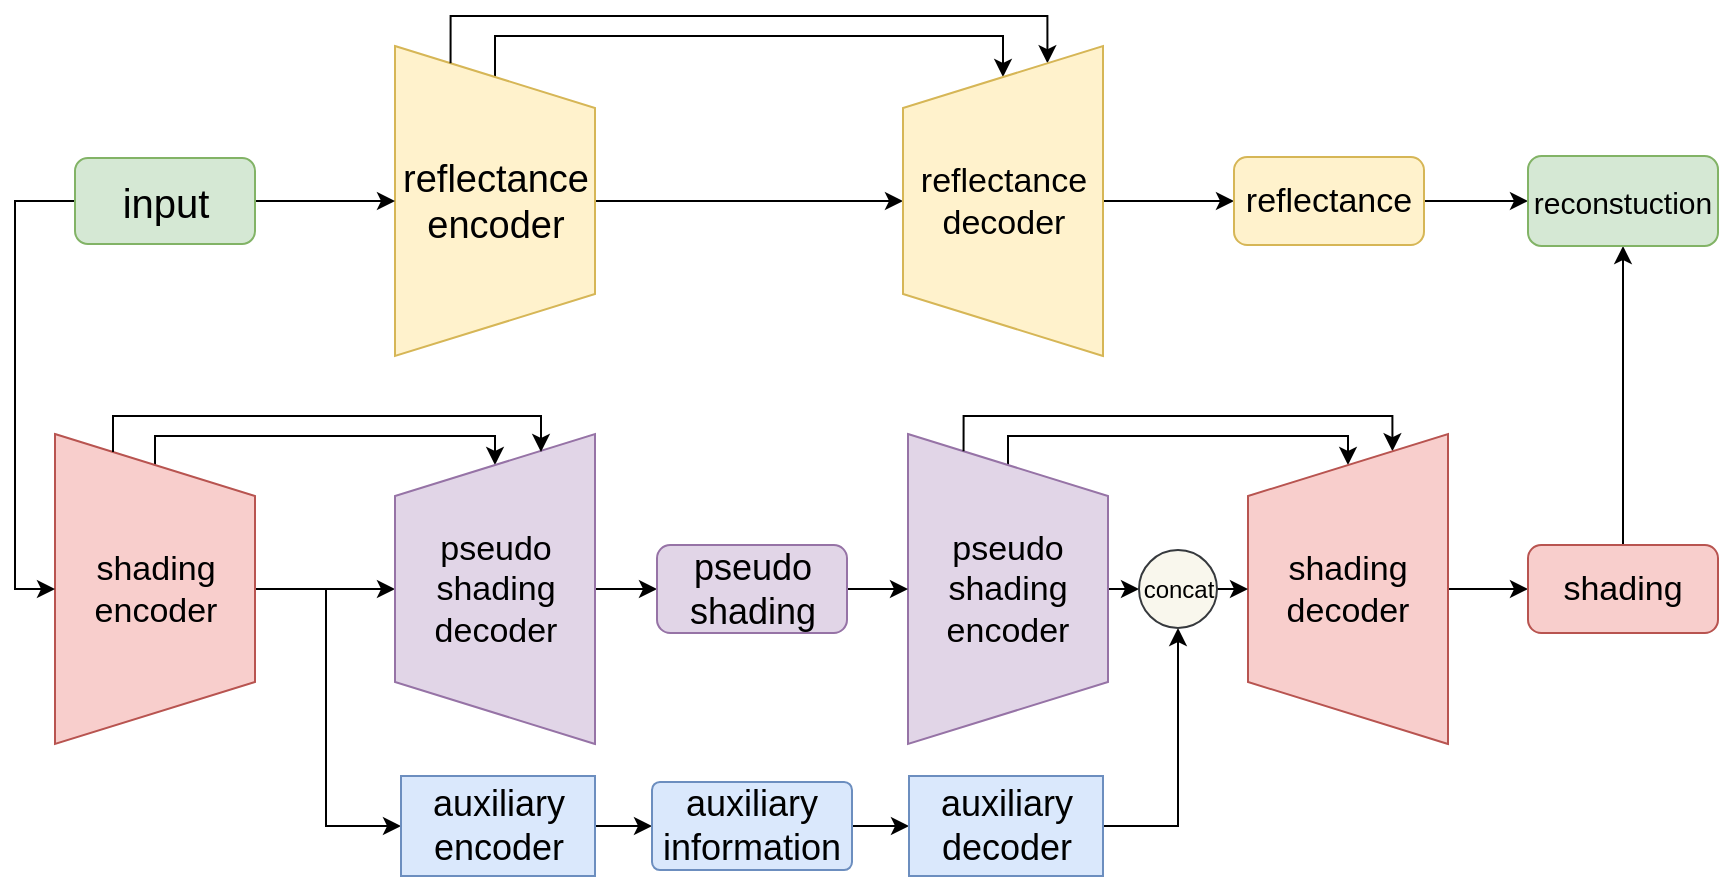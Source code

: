 <mxfile version="10.9.8" type="github"><diagram id="Y-kMSOKjW8Po2TOWRjTv" name="Page-1"><mxGraphModel dx="1117" dy="621" grid="1" gridSize="10" guides="1" tooltips="1" connect="1" arrows="1" fold="1" page="1" pageScale="1" pageWidth="827" pageHeight="1169" math="0" shadow="0"><root><mxCell id="0"/><mxCell id="1" parent="0"/><mxCell id="Raz9EJKGNdeqzdveHmFa-4" style="edgeStyle=orthogonalEdgeStyle;rounded=0;orthogonalLoop=1;jettySize=auto;html=1;exitX=0.5;exitY=0;exitDx=0;exitDy=0;entryX=0.5;entryY=0;entryDx=0;entryDy=0;" parent="1" source="Raz9EJKGNdeqzdveHmFa-2" target="Raz9EJKGNdeqzdveHmFa-3" edge="1"><mxGeometry relative="1" as="geometry"/></mxCell><mxCell id="N_RV5JD7PrWw9uy53bvZ-60" style="edgeStyle=orthogonalEdgeStyle;rounded=0;orthogonalLoop=1;jettySize=auto;html=1;exitX=0;exitY=0.5;exitDx=0;exitDy=0;entryX=1;entryY=0.5;entryDx=0;entryDy=0;strokeColor=#000000;fontColor=#FF3399;" edge="1" parent="1" source="Raz9EJKGNdeqzdveHmFa-2" target="Raz9EJKGNdeqzdveHmFa-3"><mxGeometry relative="1" as="geometry"><Array as="points"><mxPoint x="251" y="230"/><mxPoint x="505" y="230"/></Array></mxGeometry></mxCell><mxCell id="Raz9EJKGNdeqzdveHmFa-2" value="&lt;font style=&quot;font-size: 19px&quot;&gt;reflectance&lt;br&gt;encoder&lt;/font&gt;" style="shape=trapezoid;perimeter=trapezoidPerimeter;whiteSpace=wrap;html=1;rotation=0;direction=south;fillColor=#fff2cc;strokeColor=#d6b656;" parent="1" vertex="1"><mxGeometry x="200.5" y="235" width="100" height="155" as="geometry"/></mxCell><mxCell id="Raz9EJKGNdeqzdveHmFa-19" style="edgeStyle=orthogonalEdgeStyle;rounded=0;orthogonalLoop=1;jettySize=auto;html=1;exitX=0.5;exitY=1;exitDx=0;exitDy=0;entryX=0;entryY=0.5;entryDx=0;entryDy=0;" parent="1" source="Raz9EJKGNdeqzdveHmFa-3" target="Raz9EJKGNdeqzdveHmFa-17" edge="1"><mxGeometry relative="1" as="geometry"/></mxCell><mxCell id="N_RV5JD7PrWw9uy53bvZ-64" style="edgeStyle=orthogonalEdgeStyle;rounded=0;orthogonalLoop=1;jettySize=auto;html=1;exitX=0;exitY=0.75;exitDx=0;exitDy=0;entryX=1;entryY=0.75;entryDx=0;entryDy=0;strokeColor=#000000;fontColor=#FF3399;" edge="1" parent="1" source="Raz9EJKGNdeqzdveHmFa-2" target="Raz9EJKGNdeqzdveHmFa-3"><mxGeometry relative="1" as="geometry"><Array as="points"><mxPoint x="229" y="220"/><mxPoint x="527" y="220"/></Array></mxGeometry></mxCell><mxCell id="Raz9EJKGNdeqzdveHmFa-3" value="&lt;font style=&quot;font-size: 17px&quot;&gt;reflectance&lt;br&gt;decoder&lt;/font&gt;" style="shape=trapezoid;perimeter=trapezoidPerimeter;whiteSpace=wrap;html=1;rotation=0;direction=north;fillColor=#fff2cc;strokeColor=#d6b656;" parent="1" vertex="1"><mxGeometry x="454.5" y="235" width="100" height="155" as="geometry"/></mxCell><mxCell id="Raz9EJKGNdeqzdveHmFa-7" style="edgeStyle=orthogonalEdgeStyle;rounded=0;orthogonalLoop=1;jettySize=auto;html=1;exitX=0.5;exitY=0;exitDx=0;exitDy=0;entryX=0.5;entryY=0;entryDx=0;entryDy=0;horizontal=1;" parent="1" source="Raz9EJKGNdeqzdveHmFa-5" target="Raz9EJKGNdeqzdveHmFa-6" edge="1"><mxGeometry relative="1" as="geometry"/></mxCell><mxCell id="N_RV5JD7PrWw9uy53bvZ-7" style="edgeStyle=orthogonalEdgeStyle;rounded=0;orthogonalLoop=1;jettySize=auto;html=1;entryX=0;entryY=0.5;entryDx=0;entryDy=0;strokeColor=#000000;fontColor=#FF3399;verticalAlign=middle;" edge="1" parent="1" target="N_RV5JD7PrWw9uy53bvZ-4"><mxGeometry relative="1" as="geometry"><mxPoint x="166" y="507" as="sourcePoint"/><Array as="points"><mxPoint x="166" y="625"/></Array></mxGeometry></mxCell><mxCell id="N_RV5JD7PrWw9uy53bvZ-58" style="edgeStyle=orthogonalEdgeStyle;rounded=0;orthogonalLoop=1;jettySize=auto;html=1;exitX=0;exitY=0.5;exitDx=0;exitDy=0;entryX=1;entryY=0.5;entryDx=0;entryDy=0;strokeColor=#000000;fontColor=#FF3399;" edge="1" parent="1" source="Raz9EJKGNdeqzdveHmFa-5" target="Raz9EJKGNdeqzdveHmFa-6"><mxGeometry relative="1" as="geometry"><Array as="points"><mxPoint x="81" y="430"/><mxPoint x="251" y="430"/></Array></mxGeometry></mxCell><mxCell id="Raz9EJKGNdeqzdveHmFa-5" value="&lt;font style=&quot;font-size: 17px&quot;&gt;shading&lt;br&gt;encoder&lt;/font&gt;" style="shape=trapezoid;perimeter=trapezoidPerimeter;whiteSpace=wrap;html=1;rotation=0;direction=south;fillColor=#f8cecc;strokeColor=#b85450;" parent="1" vertex="1"><mxGeometry x="30.5" y="429" width="100" height="155" as="geometry"/></mxCell><mxCell id="Raz9EJKGNdeqzdveHmFa-21" style="edgeStyle=orthogonalEdgeStyle;rounded=0;orthogonalLoop=1;jettySize=auto;html=1;exitX=0.5;exitY=1;exitDx=0;exitDy=0;entryX=0;entryY=0.5;entryDx=0;entryDy=0;" parent="1" source="Raz9EJKGNdeqzdveHmFa-6" target="Raz9EJKGNdeqzdveHmFa-20" edge="1"><mxGeometry relative="1" as="geometry"/></mxCell><mxCell id="Raz9EJKGNdeqzdveHmFa-6" value="&lt;font style=&quot;font-size: 17px&quot;&gt;pseudo&lt;br&gt;shading&lt;br&gt;decoder&lt;/font&gt;" style="shape=trapezoid;perimeter=trapezoidPerimeter;whiteSpace=wrap;html=1;rotation=0;direction=north;fillColor=#e1d5e7;strokeColor=#9673a6;" parent="1" vertex="1"><mxGeometry x="200.5" y="429" width="100" height="155" as="geometry"/></mxCell><mxCell id="N_RV5JD7PrWw9uy53bvZ-22" style="edgeStyle=orthogonalEdgeStyle;rounded=0;orthogonalLoop=1;jettySize=auto;html=1;exitX=0.5;exitY=0;exitDx=0;exitDy=0;entryX=0;entryY=0.5;entryDx=0;entryDy=0;strokeColor=#000000;fontColor=#FF3399;" edge="1" parent="1" source="Raz9EJKGNdeqzdveHmFa-8" target="N_RV5JD7PrWw9uy53bvZ-15"><mxGeometry relative="1" as="geometry"/></mxCell><mxCell id="N_RV5JD7PrWw9uy53bvZ-57" style="edgeStyle=orthogonalEdgeStyle;rounded=0;orthogonalLoop=1;jettySize=auto;html=1;exitX=0;exitY=0.5;exitDx=0;exitDy=0;entryX=1;entryY=0.5;entryDx=0;entryDy=0;strokeColor=#000000;fontColor=#FF3399;" edge="1" parent="1" source="Raz9EJKGNdeqzdveHmFa-8" target="Raz9EJKGNdeqzdveHmFa-10"><mxGeometry relative="1" as="geometry"><Array as="points"><mxPoint x="507" y="430"/><mxPoint x="677" y="430"/></Array></mxGeometry></mxCell><mxCell id="Raz9EJKGNdeqzdveHmFa-8" value="&lt;font style=&quot;font-size: 17px&quot;&gt;pseudo&lt;br&gt;shading&lt;br&gt;encoder&lt;/font&gt;" style="shape=trapezoid;perimeter=trapezoidPerimeter;whiteSpace=wrap;html=1;rotation=0;direction=south;fillColor=#e1d5e7;strokeColor=#9673a6;" parent="1" vertex="1"><mxGeometry x="457" y="429" width="100" height="155" as="geometry"/></mxCell><mxCell id="Raz9EJKGNdeqzdveHmFa-24" style="edgeStyle=orthogonalEdgeStyle;rounded=0;orthogonalLoop=1;jettySize=auto;html=1;exitX=0.5;exitY=1;exitDx=0;exitDy=0;entryX=0;entryY=0.5;entryDx=0;entryDy=0;" parent="1" source="Raz9EJKGNdeqzdveHmFa-10" target="Raz9EJKGNdeqzdveHmFa-23" edge="1"><mxGeometry relative="1" as="geometry"/></mxCell><mxCell id="N_RV5JD7PrWw9uy53bvZ-56" style="edgeStyle=orthogonalEdgeStyle;rounded=0;orthogonalLoop=1;jettySize=auto;html=1;exitX=0;exitY=0.75;exitDx=0;exitDy=0;entryX=1;entryY=0.75;entryDx=0;entryDy=0;strokeColor=#000000;fontColor=#FF3399;" edge="1" parent="1" source="Raz9EJKGNdeqzdveHmFa-8" target="Raz9EJKGNdeqzdveHmFa-10"><mxGeometry relative="1" as="geometry"><Array as="points"><mxPoint x="485" y="420"/><mxPoint x="699" y="420"/></Array></mxGeometry></mxCell><mxCell id="Raz9EJKGNdeqzdveHmFa-10" value="&lt;font style=&quot;font-size: 17px&quot;&gt;shading&lt;br&gt;decoder&lt;/font&gt;" style="shape=trapezoid;perimeter=trapezoidPerimeter;whiteSpace=wrap;html=1;rotation=0;direction=north;fillColor=#f8cecc;strokeColor=#b85450;" parent="1" vertex="1"><mxGeometry x="627" y="429" width="100" height="155" as="geometry"/></mxCell><mxCell id="Raz9EJKGNdeqzdveHmFa-15" style="edgeStyle=orthogonalEdgeStyle;rounded=0;orthogonalLoop=1;jettySize=auto;html=1;exitX=0;exitY=0.5;exitDx=0;exitDy=0;entryX=0.5;entryY=1;entryDx=0;entryDy=0;" parent="1" source="Raz9EJKGNdeqzdveHmFa-12" target="Raz9EJKGNdeqzdveHmFa-5" edge="1"><mxGeometry relative="1" as="geometry"/></mxCell><mxCell id="Raz9EJKGNdeqzdveHmFa-16" style="edgeStyle=orthogonalEdgeStyle;rounded=0;orthogonalLoop=1;jettySize=auto;html=1;exitX=1;exitY=0.5;exitDx=0;exitDy=0;entryX=0.5;entryY=1;entryDx=0;entryDy=0;" parent="1" source="Raz9EJKGNdeqzdveHmFa-12" target="Raz9EJKGNdeqzdveHmFa-2" edge="1"><mxGeometry relative="1" as="geometry"/></mxCell><mxCell id="Raz9EJKGNdeqzdveHmFa-12" value="&lt;font style=&quot;font-size: 20px&quot;&gt;input&lt;/font&gt;" style="rounded=1;whiteSpace=wrap;html=1;fillColor=#d5e8d4;strokeColor=#82b366;" parent="1" vertex="1"><mxGeometry x="40.5" y="291" width="90" height="43" as="geometry"/></mxCell><mxCell id="N_RV5JD7PrWw9uy53bvZ-48" style="edgeStyle=orthogonalEdgeStyle;rounded=0;orthogonalLoop=1;jettySize=auto;html=1;exitX=1;exitY=0.5;exitDx=0;exitDy=0;strokeColor=#000000;fontColor=#FF3399;entryX=0;entryY=0.5;entryDx=0;entryDy=0;" edge="1" parent="1" source="Raz9EJKGNdeqzdveHmFa-17" target="N_RV5JD7PrWw9uy53bvZ-43"><mxGeometry relative="1" as="geometry"><mxPoint x="707" y="312.524" as="targetPoint"/></mxGeometry></mxCell><mxCell id="Raz9EJKGNdeqzdveHmFa-17" value="&lt;font style=&quot;font-size: 17px&quot;&gt;reflectance&lt;/font&gt;" style="rounded=1;whiteSpace=wrap;html=1;fillColor=#fff2cc;strokeColor=#d6b656;" parent="1" vertex="1"><mxGeometry x="620" y="290.5" width="95" height="44" as="geometry"/></mxCell><mxCell id="N_RV5JD7PrWw9uy53bvZ-51" style="edgeStyle=orthogonalEdgeStyle;rounded=0;orthogonalLoop=1;jettySize=auto;html=1;exitX=1;exitY=0.5;exitDx=0;exitDy=0;entryX=0.5;entryY=1;entryDx=0;entryDy=0;strokeColor=#000000;fontColor=#FF3399;" edge="1" parent="1" source="Raz9EJKGNdeqzdveHmFa-20" target="Raz9EJKGNdeqzdveHmFa-8"><mxGeometry relative="1" as="geometry"/></mxCell><mxCell id="Raz9EJKGNdeqzdveHmFa-20" value="&lt;font style=&quot;font-size: 18px&quot;&gt;pseudo&lt;br&gt;shading&lt;/font&gt;" style="rounded=1;whiteSpace=wrap;html=1;fillColor=#e1d5e7;strokeColor=#9673a6;" parent="1" vertex="1"><mxGeometry x="331.5" y="484.5" width="95" height="44" as="geometry"/></mxCell><mxCell id="N_RV5JD7PrWw9uy53bvZ-45" style="edgeStyle=orthogonalEdgeStyle;rounded=0;orthogonalLoop=1;jettySize=auto;html=1;exitX=0.5;exitY=0;exitDx=0;exitDy=0;entryX=0.5;entryY=1;entryDx=0;entryDy=0;strokeColor=#000000;fontColor=#FF3399;" edge="1" parent="1" source="Raz9EJKGNdeqzdveHmFa-23" target="N_RV5JD7PrWw9uy53bvZ-43"><mxGeometry relative="1" as="geometry"/></mxCell><mxCell id="Raz9EJKGNdeqzdveHmFa-23" value="&lt;font style=&quot;font-size: 17px&quot;&gt;shading&lt;/font&gt;" style="rounded=1;whiteSpace=wrap;html=1;fillColor=#f8cecc;strokeColor=#b85450;" parent="1" vertex="1"><mxGeometry x="767" y="484.5" width="95" height="44" as="geometry"/></mxCell><mxCell id="N_RV5JD7PrWw9uy53bvZ-11" style="edgeStyle=orthogonalEdgeStyle;rounded=0;orthogonalLoop=1;jettySize=auto;html=1;exitX=1;exitY=0.5;exitDx=0;exitDy=0;entryX=0;entryY=0.5;entryDx=0;entryDy=0;strokeColor=#000000;fontColor=#FF3399;" edge="1" parent="1" source="N_RV5JD7PrWw9uy53bvZ-4" target="N_RV5JD7PrWw9uy53bvZ-10"><mxGeometry relative="1" as="geometry"/></mxCell><mxCell id="N_RV5JD7PrWw9uy53bvZ-4" value="&lt;font style=&quot;font-size: 18px&quot;&gt;auxiliary&lt;br&gt;encoder&lt;/font&gt;" style="rounded=0;whiteSpace=wrap;html=1;fillColor=#dae8fc;strokeColor=#6c8ebf;" vertex="1" parent="1"><mxGeometry x="203.5" y="600" width="97" height="50" as="geometry"/></mxCell><mxCell id="N_RV5JD7PrWw9uy53bvZ-13" style="edgeStyle=orthogonalEdgeStyle;rounded=0;orthogonalLoop=1;jettySize=auto;html=1;exitX=1;exitY=0.5;exitDx=0;exitDy=0;entryX=0;entryY=0.5;entryDx=0;entryDy=0;strokeColor=#000000;fontColor=#FF3399;" edge="1" parent="1" source="N_RV5JD7PrWw9uy53bvZ-10" target="N_RV5JD7PrWw9uy53bvZ-12"><mxGeometry relative="1" as="geometry"/></mxCell><mxCell id="N_RV5JD7PrWw9uy53bvZ-10" value="&lt;span style=&quot;font-size: 18px&quot;&gt;auxiliary&lt;br&gt;information&lt;br&gt;&lt;/span&gt;" style="rounded=1;whiteSpace=wrap;html=1;fillColor=#dae8fc;strokeColor=#6c8ebf;arcSize=9;" vertex="1" parent="1"><mxGeometry x="329" y="603" width="100" height="44" as="geometry"/></mxCell><mxCell id="N_RV5JD7PrWw9uy53bvZ-20" style="edgeStyle=orthogonalEdgeStyle;rounded=0;orthogonalLoop=1;jettySize=auto;html=1;exitX=1;exitY=0.5;exitDx=0;exitDy=0;entryX=0.5;entryY=1;entryDx=0;entryDy=0;strokeColor=#000000;fontColor=#FF3399;" edge="1" parent="1" source="N_RV5JD7PrWw9uy53bvZ-12" target="N_RV5JD7PrWw9uy53bvZ-15"><mxGeometry relative="1" as="geometry"/></mxCell><mxCell id="N_RV5JD7PrWw9uy53bvZ-12" value="&lt;font style=&quot;font-size: 18px&quot;&gt;auxiliary&lt;br&gt;decoder&lt;/font&gt;" style="rounded=0;whiteSpace=wrap;html=1;fillColor=#dae8fc;strokeColor=#6c8ebf;" vertex="1" parent="1"><mxGeometry x="457.5" y="600" width="97" height="50" as="geometry"/></mxCell><mxCell id="N_RV5JD7PrWw9uy53bvZ-23" style="edgeStyle=orthogonalEdgeStyle;rounded=0;orthogonalLoop=1;jettySize=auto;html=1;exitX=1;exitY=0.5;exitDx=0;exitDy=0;entryX=0.5;entryY=0;entryDx=0;entryDy=0;strokeColor=#000000;fontColor=#FF3399;" edge="1" parent="1" source="N_RV5JD7PrWw9uy53bvZ-15" target="Raz9EJKGNdeqzdveHmFa-10"><mxGeometry relative="1" as="geometry"/></mxCell><mxCell id="N_RV5JD7PrWw9uy53bvZ-15" value="&lt;font color=&quot;#000000&quot; style=&quot;font-size: 12px&quot;&gt;concat&lt;/font&gt;" style="ellipse;whiteSpace=wrap;html=1;aspect=fixed;fillColor=#f9f7ed;strokeColor=#36393d;" vertex="1" parent="1"><mxGeometry x="572.5" y="487" width="39" height="39" as="geometry"/></mxCell><mxCell id="N_RV5JD7PrWw9uy53bvZ-43" value="&lt;span style=&quot;font-size: 15px&quot;&gt;reconstuction&lt;/span&gt;" style="rounded=1;whiteSpace=wrap;html=1;fillColor=#d5e8d4;strokeColor=#82b366;" vertex="1" parent="1"><mxGeometry x="767" y="290" width="95" height="45" as="geometry"/></mxCell><mxCell id="N_RV5JD7PrWw9uy53bvZ-62" style="edgeStyle=orthogonalEdgeStyle;rounded=0;orthogonalLoop=1;jettySize=auto;html=1;exitX=0;exitY=0.75;exitDx=0;exitDy=0;entryX=1;entryY=0.75;entryDx=0;entryDy=0;strokeColor=#000000;fontColor=#FF3399;" edge="1" parent="1"><mxGeometry relative="1" as="geometry"><mxPoint x="59.5" y="438" as="sourcePoint"/><mxPoint x="273.5" y="438" as="targetPoint"/><Array as="points"><mxPoint x="59.5" y="420"/><mxPoint x="273.5" y="420"/></Array></mxGeometry></mxCell></root></mxGraphModel></diagram></mxfile>